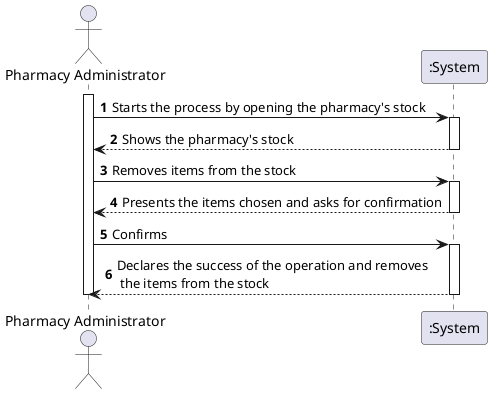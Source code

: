 @startuml
autonumber
actor "Pharmacy Administrator" as P
participant ":System" as S
activate P

P-> S : Starts the process by opening the pharmacy's stock
activate S
S --> P :Shows the pharmacy's stock
deactivate S

P-> S : Removes items from the stock
activate S
S --> P : Presents the items chosen and asks for confirmation
deactivate S
P-> S :Confirms
activate S
S --> P : Declares the success of the operation and removes \n the items from the stock
deactivate S


deactivate P
@enduml